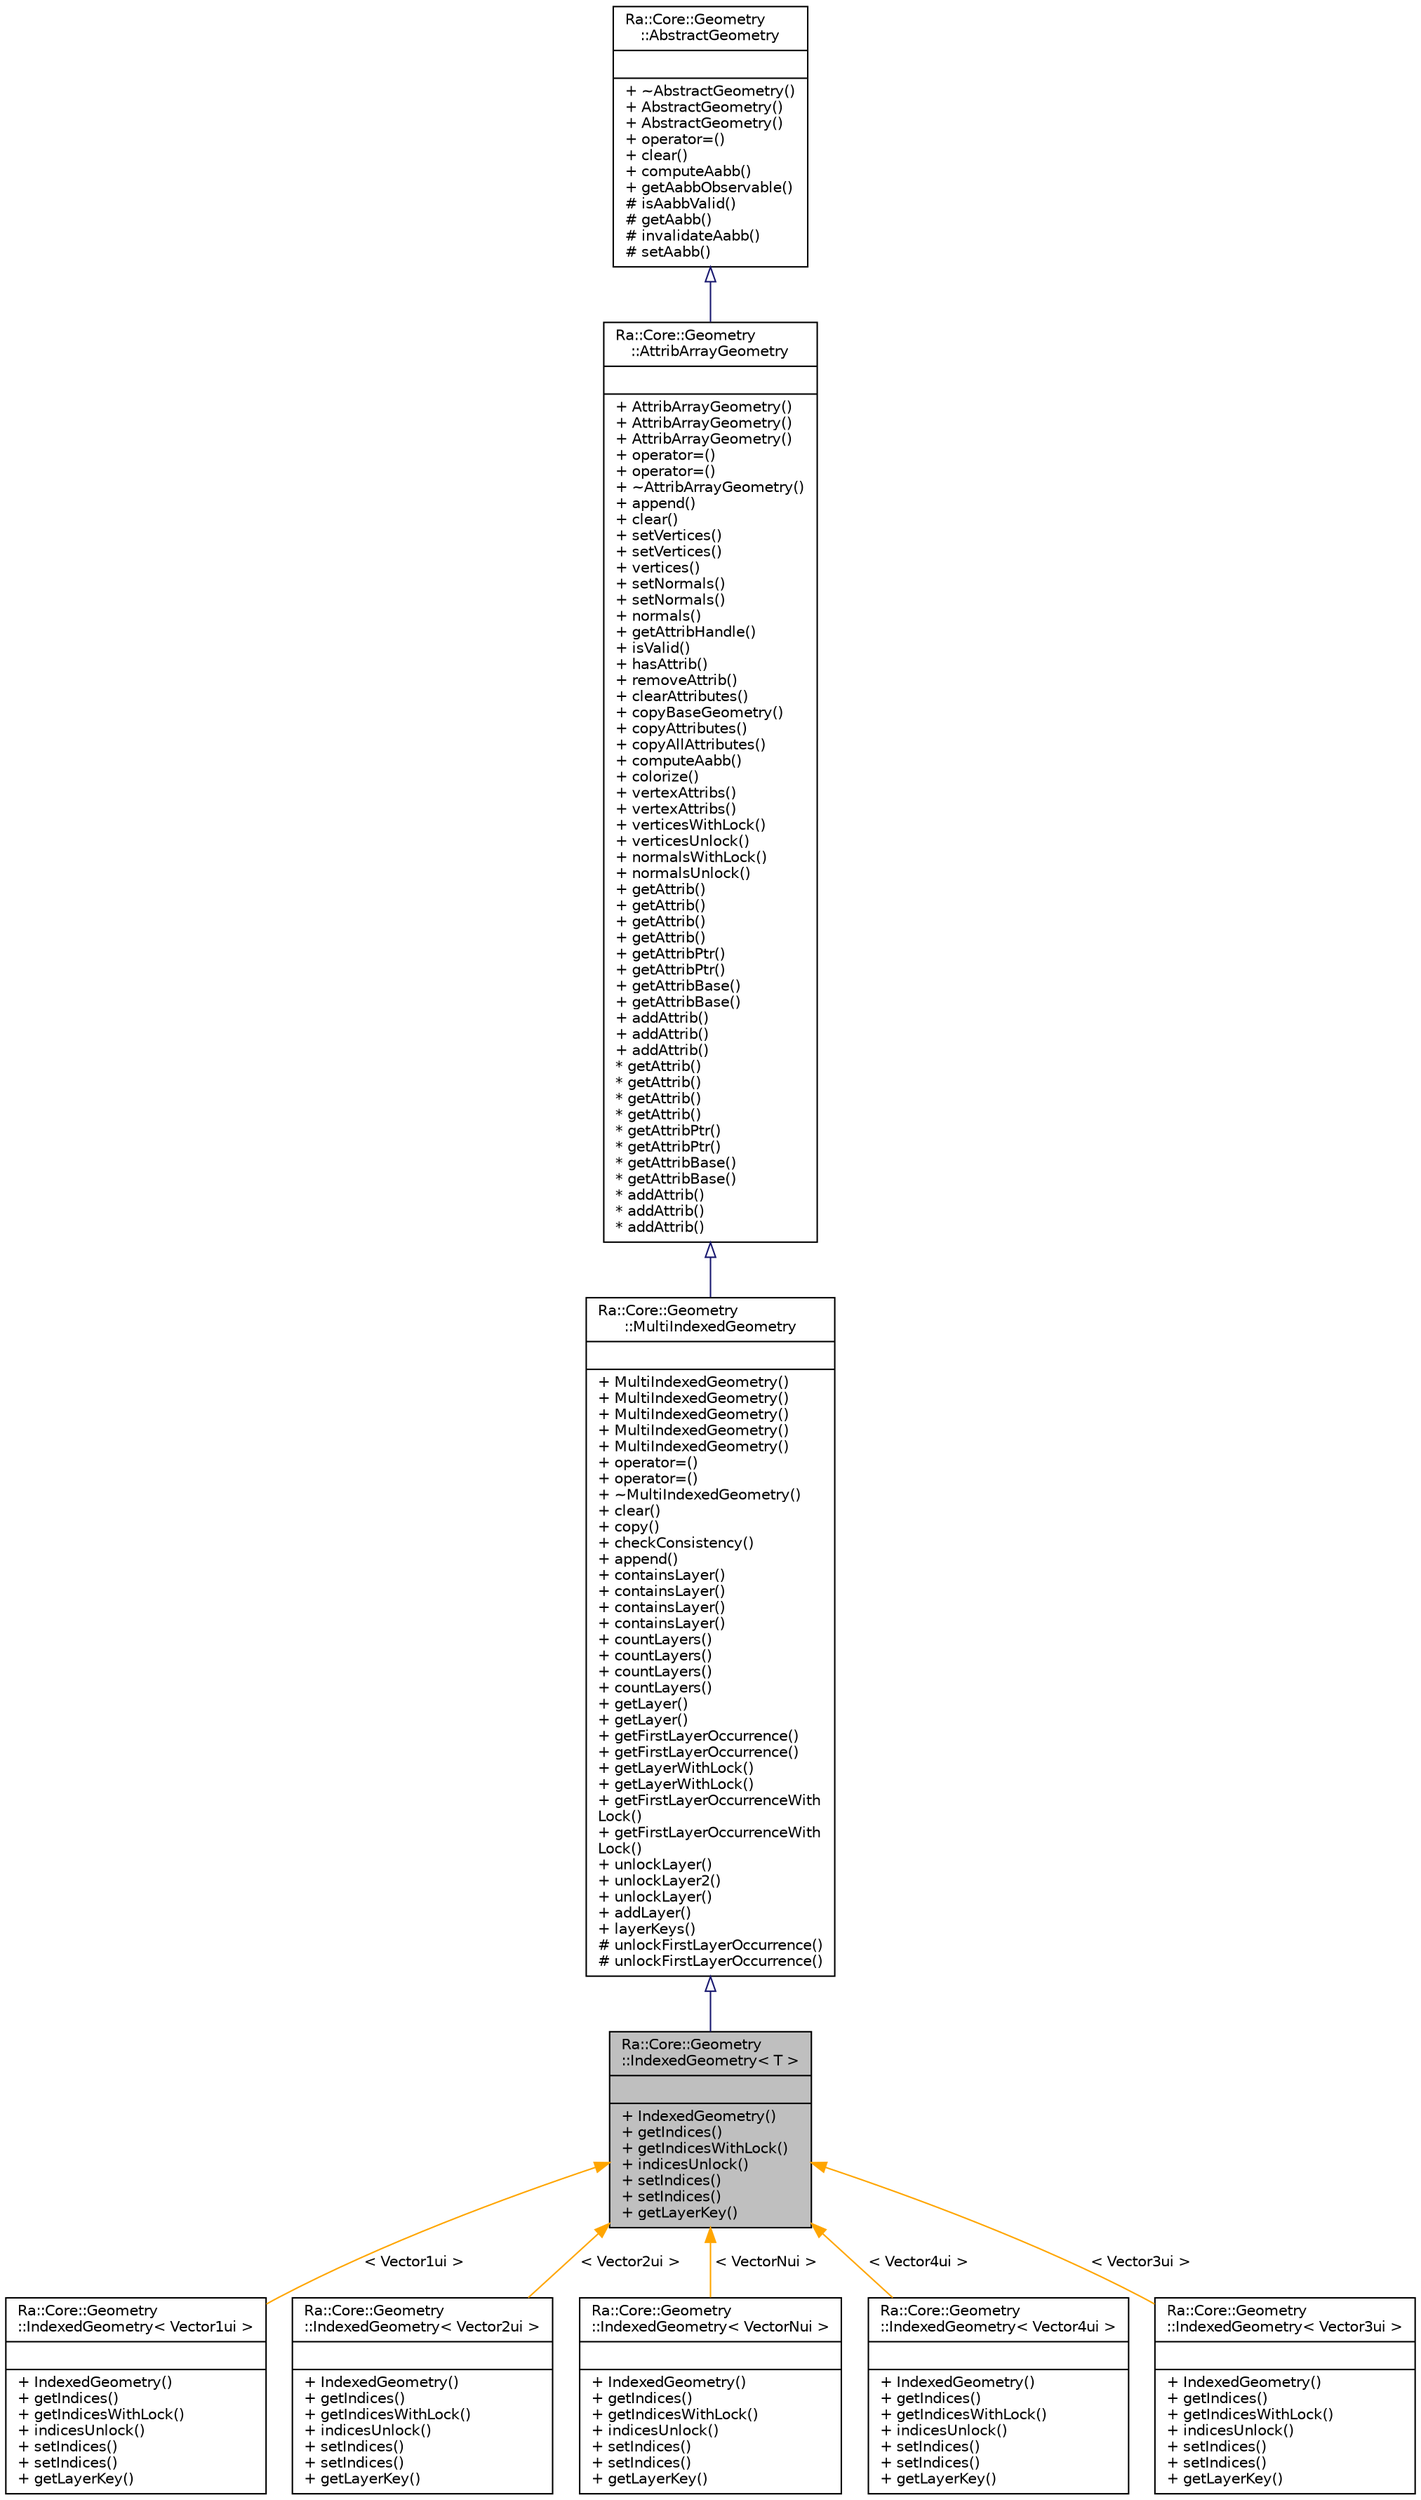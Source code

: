 digraph "Ra::Core::Geometry::IndexedGeometry&lt; T &gt;"
{
 // INTERACTIVE_SVG=YES
 // LATEX_PDF_SIZE
  edge [fontname="Helvetica",fontsize="10",labelfontname="Helvetica",labelfontsize="10"];
  node [fontname="Helvetica",fontsize="10",shape=record];
  Node1 [label="{Ra::Core::Geometry\l::IndexedGeometry\< T \>\n||+ IndexedGeometry()\l+ getIndices()\l+ getIndicesWithLock()\l+ indicesUnlock()\l+ setIndices()\l+ setIndices()\l+ getLayerKey()\l}",height=0.2,width=0.4,color="black", fillcolor="grey75", style="filled", fontcolor="black",tooltip="A single layer MultiIndexedGeometry."];
  Node2 -> Node1 [dir="back",color="midnightblue",fontsize="10",style="solid",arrowtail="onormal",fontname="Helvetica"];
  Node2 [label="{Ra::Core::Geometry\l::MultiIndexedGeometry\n||+ MultiIndexedGeometry()\l+ MultiIndexedGeometry()\l+ MultiIndexedGeometry()\l+ MultiIndexedGeometry()\l+ MultiIndexedGeometry()\l+ operator=()\l+ operator=()\l+ ~MultiIndexedGeometry()\l+ clear()\l+ copy()\l+ checkConsistency()\l+ append()\l+ containsLayer()\l+ containsLayer()\l+ containsLayer()\l+ containsLayer()\l+ countLayers()\l+ countLayers()\l+ countLayers()\l+ countLayers()\l+ getLayer()\l+ getLayer()\l+ getFirstLayerOccurrence()\l+ getFirstLayerOccurrence()\l+ getLayerWithLock()\l+ getLayerWithLock()\l+ getFirstLayerOccurrenceWith\lLock()\l+ getFirstLayerOccurrenceWith\lLock()\l+ unlockLayer()\l+ unlockLayer2()\l+ unlockLayer()\l+ addLayer()\l+ layerKeys()\l# unlockFirstLayerOccurrence()\l# unlockFirstLayerOccurrence()\l}",height=0.2,width=0.4,color="black", fillcolor="white", style="filled",URL="$classRa_1_1Core_1_1Geometry_1_1MultiIndexedGeometry.html",tooltip="AbstractGeometry with per-vertex attributes and layers of indices. Each layer represents a different ..."];
  Node3 -> Node2 [dir="back",color="midnightblue",fontsize="10",style="solid",arrowtail="onormal",fontname="Helvetica"];
  Node3 [label="{Ra::Core::Geometry\l::AttribArrayGeometry\n||+ AttribArrayGeometry()\l+ AttribArrayGeometry()\l+ AttribArrayGeometry()\l+ operator=()\l+ operator=()\l+ ~AttribArrayGeometry()\l+ append()\l+ clear()\l+ setVertices()\l+ setVertices()\l+ vertices()\l+ setNormals()\l+ setNormals()\l+ normals()\l+ getAttribHandle()\l+ isValid()\l+ hasAttrib()\l+ removeAttrib()\l+ clearAttributes()\l+ copyBaseGeometry()\l+ copyAttributes()\l+ copyAllAttributes()\l+ computeAabb()\l+ colorize()\l+ vertexAttribs()\l+ vertexAttribs()\l+ verticesWithLock()\l+ verticesUnlock()\l+ normalsWithLock()\l+ normalsUnlock()\l+ getAttrib()\l+ getAttrib()\l+ getAttrib()\l+ getAttrib()\l+ getAttribPtr()\l+ getAttribPtr()\l+ getAttribBase()\l+ getAttribBase()\l+ addAttrib()\l+ addAttrib()\l+ addAttrib()\l* getAttrib()\l* getAttrib()\l* getAttrib()\l* getAttrib()\l* getAttribPtr()\l* getAttribPtr()\l* getAttribBase()\l* getAttribBase()\l* addAttrib()\l* addAttrib()\l* addAttrib()\l}",height=0.2,width=0.4,color="black", fillcolor="white", style="filled",URL="$classRa_1_1Core_1_1Geometry_1_1AttribArrayGeometry.html",tooltip="This class represents vertex + attributes per vertex. Toplogy is handled in MultiIndexedGeometry subc..."];
  Node4 -> Node3 [dir="back",color="midnightblue",fontsize="10",style="solid",arrowtail="onormal",fontname="Helvetica"];
  Node4 [label="{Ra::Core::Geometry\l::AbstractGeometry\n||+ ~AbstractGeometry()\l+ AbstractGeometry()\l+ AbstractGeometry()\l+ operator=()\l+ clear()\l+ computeAabb()\l+ getAabbObservable()\l# isAabbValid()\l# getAabb()\l# invalidateAabb()\l# setAabb()\l}",height=0.2,width=0.4,color="black", fillcolor="white", style="filled",URL="$structRa_1_1Core_1_1Geometry_1_1AbstractGeometry.html",tooltip=" "];
  Node1 -> Node5 [dir="back",color="orange",fontsize="10",style="solid",label=" \< Vector1ui \>" ,fontname="Helvetica"];
  Node5 [label="{Ra::Core::Geometry\l::IndexedGeometry\< Vector1ui \>\n||+ IndexedGeometry()\l+ getIndices()\l+ getIndicesWithLock()\l+ indicesUnlock()\l+ setIndices()\l+ setIndices()\l+ getLayerKey()\l}",height=0.2,width=0.4,color="black", fillcolor="white", style="filled",URL="$classRa_1_1Core_1_1Geometry_1_1IndexedGeometry.html",tooltip=" "];
  Node1 -> Node6 [dir="back",color="orange",fontsize="10",style="solid",label=" \< Vector2ui \>" ,fontname="Helvetica"];
  Node6 [label="{Ra::Core::Geometry\l::IndexedGeometry\< Vector2ui \>\n||+ IndexedGeometry()\l+ getIndices()\l+ getIndicesWithLock()\l+ indicesUnlock()\l+ setIndices()\l+ setIndices()\l+ getLayerKey()\l}",height=0.2,width=0.4,color="black", fillcolor="white", style="filled",URL="$classRa_1_1Core_1_1Geometry_1_1IndexedGeometry.html",tooltip=" "];
  Node1 -> Node7 [dir="back",color="orange",fontsize="10",style="solid",label=" \< VectorNui \>" ,fontname="Helvetica"];
  Node7 [label="{Ra::Core::Geometry\l::IndexedGeometry\< VectorNui \>\n||+ IndexedGeometry()\l+ getIndices()\l+ getIndicesWithLock()\l+ indicesUnlock()\l+ setIndices()\l+ setIndices()\l+ getLayerKey()\l}",height=0.2,width=0.4,color="black", fillcolor="white", style="filled",URL="$classRa_1_1Core_1_1Geometry_1_1IndexedGeometry.html",tooltip=" "];
  Node1 -> Node8 [dir="back",color="orange",fontsize="10",style="solid",label=" \< Vector4ui \>" ,fontname="Helvetica"];
  Node8 [label="{Ra::Core::Geometry\l::IndexedGeometry\< Vector4ui \>\n||+ IndexedGeometry()\l+ getIndices()\l+ getIndicesWithLock()\l+ indicesUnlock()\l+ setIndices()\l+ setIndices()\l+ getLayerKey()\l}",height=0.2,width=0.4,color="black", fillcolor="white", style="filled",URL="$classRa_1_1Core_1_1Geometry_1_1IndexedGeometry.html",tooltip=" "];
  Node1 -> Node9 [dir="back",color="orange",fontsize="10",style="solid",label=" \< Vector3ui \>" ,fontname="Helvetica"];
  Node9 [label="{Ra::Core::Geometry\l::IndexedGeometry\< Vector3ui \>\n||+ IndexedGeometry()\l+ getIndices()\l+ getIndicesWithLock()\l+ indicesUnlock()\l+ setIndices()\l+ setIndices()\l+ getLayerKey()\l}",height=0.2,width=0.4,color="black", fillcolor="white", style="filled",URL="$classRa_1_1Core_1_1Geometry_1_1IndexedGeometry.html",tooltip=" "];
}
